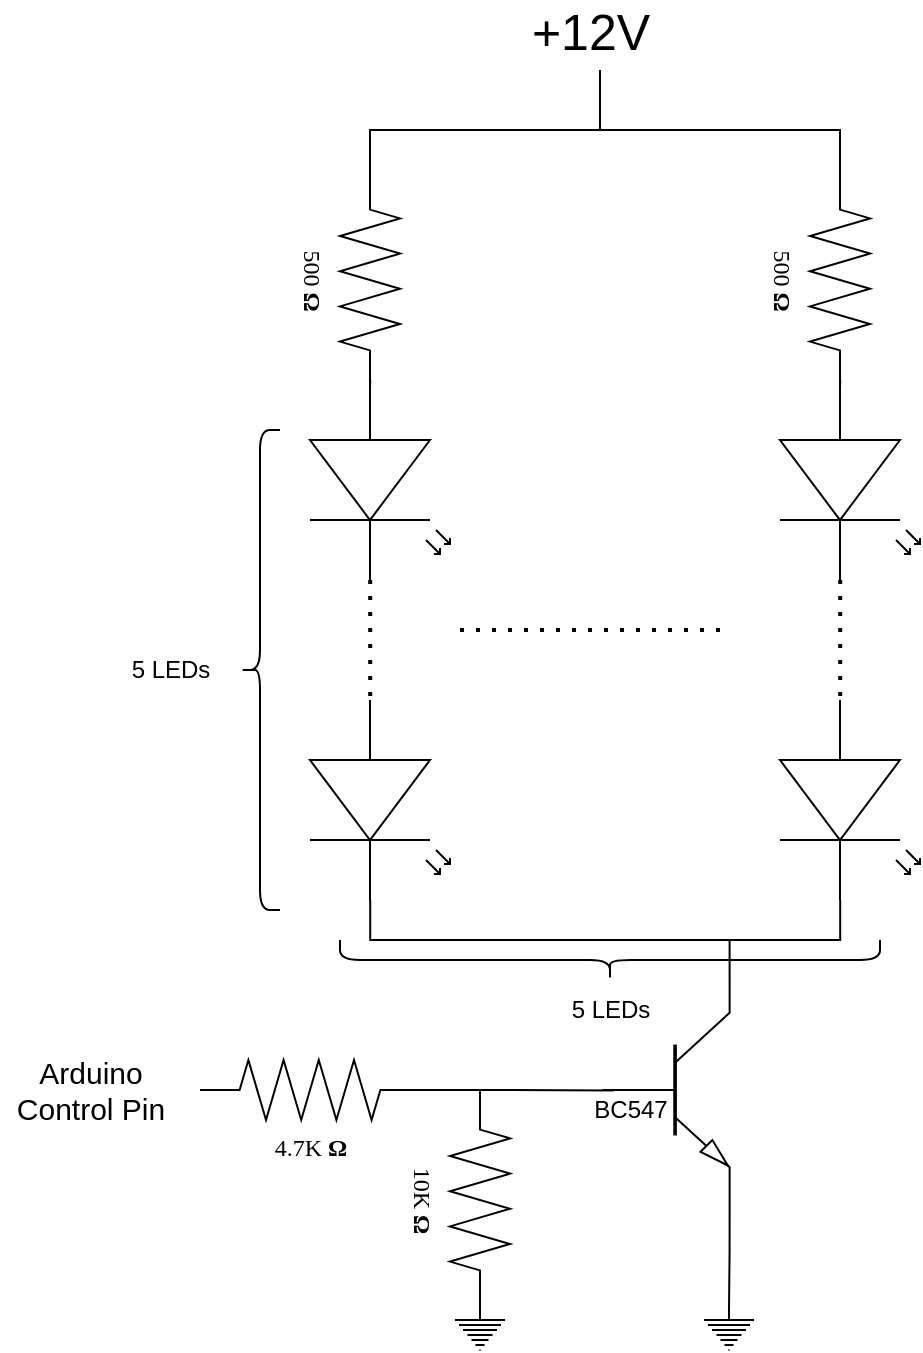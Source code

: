 <mxfile version="14.8.0" type="device"><diagram name="Page-1" id="7e0a89b8-554c-2b80-1dc8-d5c74ca68de4"><mxGraphModel dx="1038" dy="579" grid="1" gridSize="10" guides="1" tooltips="1" connect="1" arrows="1" fold="1" page="1" pageScale="1" pageWidth="1100" pageHeight="850" background="none" math="0" shadow="0"><root><mxCell id="0"/><mxCell id="1" parent="0"/><mxCell id="1cQp9wceEIPIKWVLVnAT-1" value="" style="verticalLabelPosition=bottom;shadow=0;dashed=0;align=center;html=1;verticalAlign=top;shape=mxgraph.electrical.opto_electronics.led_2;pointerEvents=1;rotation=90;" vertex="1" parent="1"><mxGeometry x="200" y="220" width="100" height="70" as="geometry"/></mxCell><mxCell id="1cQp9wceEIPIKWVLVnAT-3" value="" style="verticalLabelPosition=bottom;shadow=0;dashed=0;align=center;html=1;verticalAlign=top;shape=mxgraph.electrical.opto_electronics.led_2;pointerEvents=1;rotation=90;" vertex="1" parent="1"><mxGeometry x="200" y="380" width="100" height="70" as="geometry"/></mxCell><mxCell id="1cQp9wceEIPIKWVLVnAT-7" value="" style="endArrow=none;dashed=1;html=1;dashPattern=1 3;strokeWidth=2;" edge="1" parent="1"><mxGeometry width="50" height="50" relative="1" as="geometry"><mxPoint x="290" y="330" as="sourcePoint"/><mxPoint x="420" y="330" as="targetPoint"/></mxGeometry></mxCell><mxCell id="1cQp9wceEIPIKWVLVnAT-10" value="&lt;font style=&quot;font-size: 25px&quot;&gt;+12V&lt;/font&gt;" style="text;html=1;align=center;verticalAlign=middle;resizable=0;points=[];autosize=1;strokeColor=none;" vertex="1" parent="1"><mxGeometry x="320" y="20" width="70" height="20" as="geometry"/></mxCell><mxCell id="1cQp9wceEIPIKWVLVnAT-13" value="500&amp;nbsp;&lt;b&gt;Ω&lt;/b&gt;" style="verticalLabelPosition=bottom;shadow=0;dashed=0;align=center;html=1;verticalAlign=top;strokeWidth=1;shape=mxgraph.electrical.resistors.resistor_2;rounded=1;comic=0;labelBackgroundColor=none;fontFamily=Verdana;fontSize=12;rotation=90;" vertex="1" parent="1"><mxGeometry x="190" y="140" width="110" height="30" as="geometry"/></mxCell><mxCell id="1cQp9wceEIPIKWVLVnAT-16" style="edgeStyle=orthogonalEdgeStyle;rounded=0;html=1;exitX=1;exitY=0.5;exitPerimeter=0;entryX=0;entryY=0.57;entryPerimeter=0;labelBackgroundColor=none;startArrow=none;startFill=0;startSize=5;endArrow=none;endFill=0;endSize=5;jettySize=auto;orthogonalLoop=1;strokeWidth=1;fontFamily=Verdana;fontSize=12;exitDx=0;exitDy=0;entryDx=0;entryDy=0;" edge="1" parent="1" source="1cQp9wceEIPIKWVLVnAT-13" target="1cQp9wceEIPIKWVLVnAT-1"><mxGeometry relative="1" as="geometry"><mxPoint x="922" y="240" as="sourcePoint"/><mxPoint x="982" y="200" as="targetPoint"/></mxGeometry></mxCell><mxCell id="1cQp9wceEIPIKWVLVnAT-17" value="" style="endArrow=none;dashed=1;html=1;dashPattern=1 3;strokeWidth=2;exitX=1;exitY=0.57;exitDx=0;exitDy=0;exitPerimeter=0;entryX=0;entryY=0.57;entryDx=0;entryDy=0;entryPerimeter=0;" edge="1" parent="1" source="1cQp9wceEIPIKWVLVnAT-1" target="1cQp9wceEIPIKWVLVnAT-3"><mxGeometry width="50" height="50" relative="1" as="geometry"><mxPoint x="440" y="335" as="sourcePoint"/><mxPoint x="570" y="335" as="targetPoint"/></mxGeometry></mxCell><mxCell id="1cQp9wceEIPIKWVLVnAT-18" value="" style="shape=curlyBracket;whiteSpace=wrap;html=1;rounded=1;" vertex="1" parent="1"><mxGeometry x="180" y="230" width="20" height="240" as="geometry"/></mxCell><mxCell id="1cQp9wceEIPIKWVLVnAT-19" value="5 LEDs" style="text;html=1;align=center;verticalAlign=middle;resizable=0;points=[];autosize=1;strokeColor=none;" vertex="1" parent="1"><mxGeometry x="120" y="340" width="50" height="20" as="geometry"/></mxCell><mxCell id="1cQp9wceEIPIKWVLVnAT-20" value="" style="verticalLabelPosition=bottom;shadow=0;dashed=0;align=center;html=1;verticalAlign=top;shape=mxgraph.electrical.opto_electronics.led_2;pointerEvents=1;rotation=90;" vertex="1" parent="1"><mxGeometry x="435" y="220" width="100" height="70" as="geometry"/></mxCell><mxCell id="1cQp9wceEIPIKWVLVnAT-21" value="" style="verticalLabelPosition=bottom;shadow=0;dashed=0;align=center;html=1;verticalAlign=top;shape=mxgraph.electrical.opto_electronics.led_2;pointerEvents=1;rotation=90;" vertex="1" parent="1"><mxGeometry x="435" y="380" width="100" height="70" as="geometry"/></mxCell><mxCell id="1cQp9wceEIPIKWVLVnAT-22" value="500&amp;nbsp;&lt;b&gt;Ω&lt;/b&gt;" style="verticalLabelPosition=bottom;shadow=0;dashed=0;align=center;html=1;verticalAlign=top;strokeWidth=1;shape=mxgraph.electrical.resistors.resistor_2;rounded=1;comic=0;labelBackgroundColor=none;fontFamily=Verdana;fontSize=12;rotation=90;" vertex="1" parent="1"><mxGeometry x="425" y="140" width="110" height="30" as="geometry"/></mxCell><mxCell id="1cQp9wceEIPIKWVLVnAT-23" style="edgeStyle=orthogonalEdgeStyle;rounded=0;html=1;exitX=1;exitY=0.5;exitPerimeter=0;entryX=0;entryY=0.57;entryPerimeter=0;labelBackgroundColor=none;startArrow=none;startFill=0;startSize=5;endArrow=none;endFill=0;endSize=5;jettySize=auto;orthogonalLoop=1;strokeWidth=1;fontFamily=Verdana;fontSize=12;exitDx=0;exitDy=0;entryDx=0;entryDy=0;" edge="1" parent="1" source="1cQp9wceEIPIKWVLVnAT-22" target="1cQp9wceEIPIKWVLVnAT-20"><mxGeometry relative="1" as="geometry"><mxPoint x="1157" y="240" as="sourcePoint"/><mxPoint x="1217" y="200" as="targetPoint"/></mxGeometry></mxCell><mxCell id="1cQp9wceEIPIKWVLVnAT-24" value="" style="endArrow=none;dashed=1;html=1;dashPattern=1 3;strokeWidth=2;exitX=1;exitY=0.57;exitDx=0;exitDy=0;exitPerimeter=0;entryX=0;entryY=0.57;entryDx=0;entryDy=0;entryPerimeter=0;" edge="1" parent="1" source="1cQp9wceEIPIKWVLVnAT-20" target="1cQp9wceEIPIKWVLVnAT-21"><mxGeometry width="50" height="50" relative="1" as="geometry"><mxPoint x="675" y="335" as="sourcePoint"/><mxPoint x="805" y="335" as="targetPoint"/></mxGeometry></mxCell><mxCell id="1cQp9wceEIPIKWVLVnAT-25" style="edgeStyle=orthogonalEdgeStyle;rounded=0;html=1;exitX=0;exitY=0.5;exitPerimeter=0;entryX=0;entryY=0.5;entryPerimeter=0;labelBackgroundColor=none;startArrow=none;startFill=0;startSize=5;endArrow=none;endFill=0;endSize=5;jettySize=auto;orthogonalLoop=1;strokeWidth=1;fontFamily=Verdana;fontSize=12;exitDx=0;exitDy=0;entryDx=0;entryDy=0;" edge="1" parent="1" source="1cQp9wceEIPIKWVLVnAT-13" target="1cQp9wceEIPIKWVLVnAT-22"><mxGeometry relative="1" as="geometry"><mxPoint x="922" y="240" as="sourcePoint"/><mxPoint x="982" y="290" as="targetPoint"/></mxGeometry></mxCell><mxCell id="1cQp9wceEIPIKWVLVnAT-26" style="edgeStyle=orthogonalEdgeStyle;rounded=0;html=1;labelBackgroundColor=none;startArrow=none;startFill=0;startSize=5;endArrow=none;endFill=0;endSize=5;jettySize=auto;orthogonalLoop=1;strokeWidth=1;fontFamily=Verdana;fontSize=12" edge="1" parent="1"><mxGeometry relative="1" as="geometry"><mxPoint x="360" y="80" as="sourcePoint"/><mxPoint x="360" y="50" as="targetPoint"/></mxGeometry></mxCell><mxCell id="1cQp9wceEIPIKWVLVnAT-27" style="edgeStyle=orthogonalEdgeStyle;rounded=0;html=1;exitX=1;exitY=0.57;exitPerimeter=0;entryX=1;entryY=0.57;entryPerimeter=0;labelBackgroundColor=none;startArrow=none;startFill=0;startSize=5;endArrow=none;endFill=0;endSize=5;jettySize=auto;orthogonalLoop=1;strokeWidth=1;fontFamily=Verdana;fontSize=12;exitDx=0;exitDy=0;entryDx=0;entryDy=0;" edge="1" parent="1" source="1cQp9wceEIPIKWVLVnAT-3" target="1cQp9wceEIPIKWVLVnAT-21"><mxGeometry relative="1" as="geometry"><mxPoint x="942" y="260" as="sourcePoint"/><mxPoint x="1002" y="310" as="targetPoint"/></mxGeometry></mxCell><mxCell id="1cQp9wceEIPIKWVLVnAT-28" value="" style="shape=curlyBracket;whiteSpace=wrap;html=1;rounded=1;rotation=-90;" vertex="1" parent="1"><mxGeometry x="355" y="360" width="20" height="270" as="geometry"/></mxCell><mxCell id="1cQp9wceEIPIKWVLVnAT-29" value="5 LEDs" style="text;html=1;align=center;verticalAlign=middle;resizable=0;points=[];autosize=1;strokeColor=none;" vertex="1" parent="1"><mxGeometry x="340" y="510" width="50" height="20" as="geometry"/></mxCell><mxCell id="1cQp9wceEIPIKWVLVnAT-30" value="" style="verticalLabelPosition=bottom;shadow=0;dashed=0;align=center;html=1;verticalAlign=top;shape=mxgraph.electrical.transistors.npn_transistor_5;" vertex="1" parent="1"><mxGeometry x="361" y="510" width="64" height="100" as="geometry"/></mxCell><mxCell id="1cQp9wceEIPIKWVLVnAT-32" style="edgeStyle=orthogonalEdgeStyle;rounded=0;html=1;entryX=1;entryY=0;entryPerimeter=0;labelBackgroundColor=none;startArrow=none;startFill=0;startSize=5;endArrow=none;endFill=0;endSize=5;jettySize=auto;orthogonalLoop=1;strokeWidth=1;fontFamily=Verdana;fontSize=12;entryDx=0;entryDy=0;exitX=1;exitY=0.75;exitDx=0;exitDy=0;" edge="1" parent="1" source="1cQp9wceEIPIKWVLVnAT-28" target="1cQp9wceEIPIKWVLVnAT-30"><mxGeometry relative="1" as="geometry"><mxPoint x="425" y="490" as="sourcePoint"/><mxPoint x="982" y="290" as="targetPoint"/></mxGeometry></mxCell><mxCell id="1cQp9wceEIPIKWVLVnAT-33" value="10K&amp;nbsp;&lt;b&gt;Ω&lt;/b&gt;" style="verticalLabelPosition=bottom;shadow=0;dashed=0;align=center;html=1;verticalAlign=top;strokeWidth=1;shape=mxgraph.electrical.resistors.resistor_2;rounded=1;comic=0;labelBackgroundColor=none;fontFamily=Verdana;fontSize=12;rotation=90;" vertex="1" parent="1"><mxGeometry x="245" y="600" width="110" height="30" as="geometry"/></mxCell><mxCell id="1cQp9wceEIPIKWVLVnAT-34" value="4.7K&amp;nbsp;&lt;b&gt;Ω&lt;/b&gt;" style="verticalLabelPosition=bottom;shadow=0;dashed=0;align=center;html=1;verticalAlign=top;strokeWidth=1;shape=mxgraph.electrical.resistors.resistor_2;rounded=1;comic=0;labelBackgroundColor=none;fontFamily=Verdana;fontSize=12;rotation=0;" vertex="1" parent="1"><mxGeometry x="160" y="545" width="110" height="30" as="geometry"/></mxCell><mxCell id="1cQp9wceEIPIKWVLVnAT-35" value="&lt;font style=&quot;font-size: 15px&quot;&gt;Arduino &lt;br&gt;Control Pin&lt;/font&gt;" style="text;html=1;align=center;verticalAlign=middle;resizable=0;points=[];autosize=1;strokeColor=none;" vertex="1" parent="1"><mxGeometry x="60" y="545" width="90" height="30" as="geometry"/></mxCell><mxCell id="1cQp9wceEIPIKWVLVnAT-36" style="edgeStyle=orthogonalEdgeStyle;rounded=0;html=1;exitX=1;exitY=0.5;exitPerimeter=0;labelBackgroundColor=none;startArrow=none;startFill=0;startSize=5;endArrow=none;endFill=0;endSize=5;jettySize=auto;orthogonalLoop=1;strokeWidth=1;fontFamily=Verdana;fontSize=12;exitDx=0;exitDy=0;entryX=0.088;entryY=0.502;entryDx=0;entryDy=0;entryPerimeter=0;" edge="1" parent="1" source="1cQp9wceEIPIKWVLVnAT-34" target="1cQp9wceEIPIKWVLVnAT-30"><mxGeometry relative="1" as="geometry"><mxPoint x="852" y="240" as="sourcePoint"/><mxPoint x="360" y="560" as="targetPoint"/></mxGeometry></mxCell><mxCell id="1cQp9wceEIPIKWVLVnAT-37" style="edgeStyle=orthogonalEdgeStyle;rounded=0;html=1;exitX=1;exitY=1;exitPerimeter=0;entryX=0.5;entryY=0;entryPerimeter=0;labelBackgroundColor=none;startArrow=none;startFill=0;startSize=5;endArrow=none;endFill=0;endSize=5;jettySize=auto;orthogonalLoop=1;strokeWidth=1;fontFamily=Verdana;fontSize=12;exitDx=0;exitDy=0;entryDx=0;entryDy=0;" edge="1" parent="1" source="1cQp9wceEIPIKWVLVnAT-30" target="1cQp9wceEIPIKWVLVnAT-39"><mxGeometry relative="1" as="geometry"><mxPoint x="862" y="250" as="sourcePoint"/><mxPoint x="922" y="300" as="targetPoint"/></mxGeometry></mxCell><mxCell id="1cQp9wceEIPIKWVLVnAT-38" value="" style="pointerEvents=1;verticalLabelPosition=bottom;shadow=0;dashed=0;align=center;html=1;verticalAlign=top;shape=mxgraph.electrical.signal_sources.protective_earth;" vertex="1" parent="1"><mxGeometry x="287.5" y="670" width="25" height="20" as="geometry"/></mxCell><mxCell id="1cQp9wceEIPIKWVLVnAT-39" value="" style="pointerEvents=1;verticalLabelPosition=bottom;shadow=0;dashed=0;align=center;html=1;verticalAlign=top;shape=mxgraph.electrical.signal_sources.protective_earth;" vertex="1" parent="1"><mxGeometry x="412" y="670" width="25" height="20" as="geometry"/></mxCell><mxCell id="1cQp9wceEIPIKWVLVnAT-41" value="BC547" style="text;html=1;align=center;verticalAlign=middle;resizable=0;points=[];autosize=1;strokeColor=none;" vertex="1" parent="1"><mxGeometry x="350" y="560" width="50" height="20" as="geometry"/></mxCell></root></mxGraphModel></diagram></mxfile>